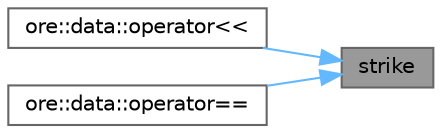 digraph "strike"
{
 // INTERACTIVE_SVG=YES
 // LATEX_PDF_SIZE
  bgcolor="transparent";
  edge [fontname=Helvetica,fontsize=10,labelfontname=Helvetica,labelfontsize=10];
  node [fontname=Helvetica,fontsize=10,shape=box,height=0.2,width=0.4];
  rankdir="RL";
  Node1 [label="strike",height=0.2,width=0.4,color="gray40", fillcolor="grey60", style="filled", fontcolor="black",tooltip=" "];
  Node1 -> Node2 [dir="back",color="steelblue1",style="solid"];
  Node2 [label="ore::data::operator\<\<",height=0.2,width=0.4,color="grey40", fillcolor="white", style="filled",URL="$namespaceore_1_1data.html#a9d15b68d5ad0d14fd05b17342e90992e",tooltip=" "];
  Node1 -> Node3 [dir="back",color="steelblue1",style="solid"];
  Node3 [label="ore::data::operator==",height=0.2,width=0.4,color="grey40", fillcolor="white", style="filled",URL="$namespaceore_1_1data.html#a5a874637de1c0af5ad8392d782920604",tooltip=" "];
}
